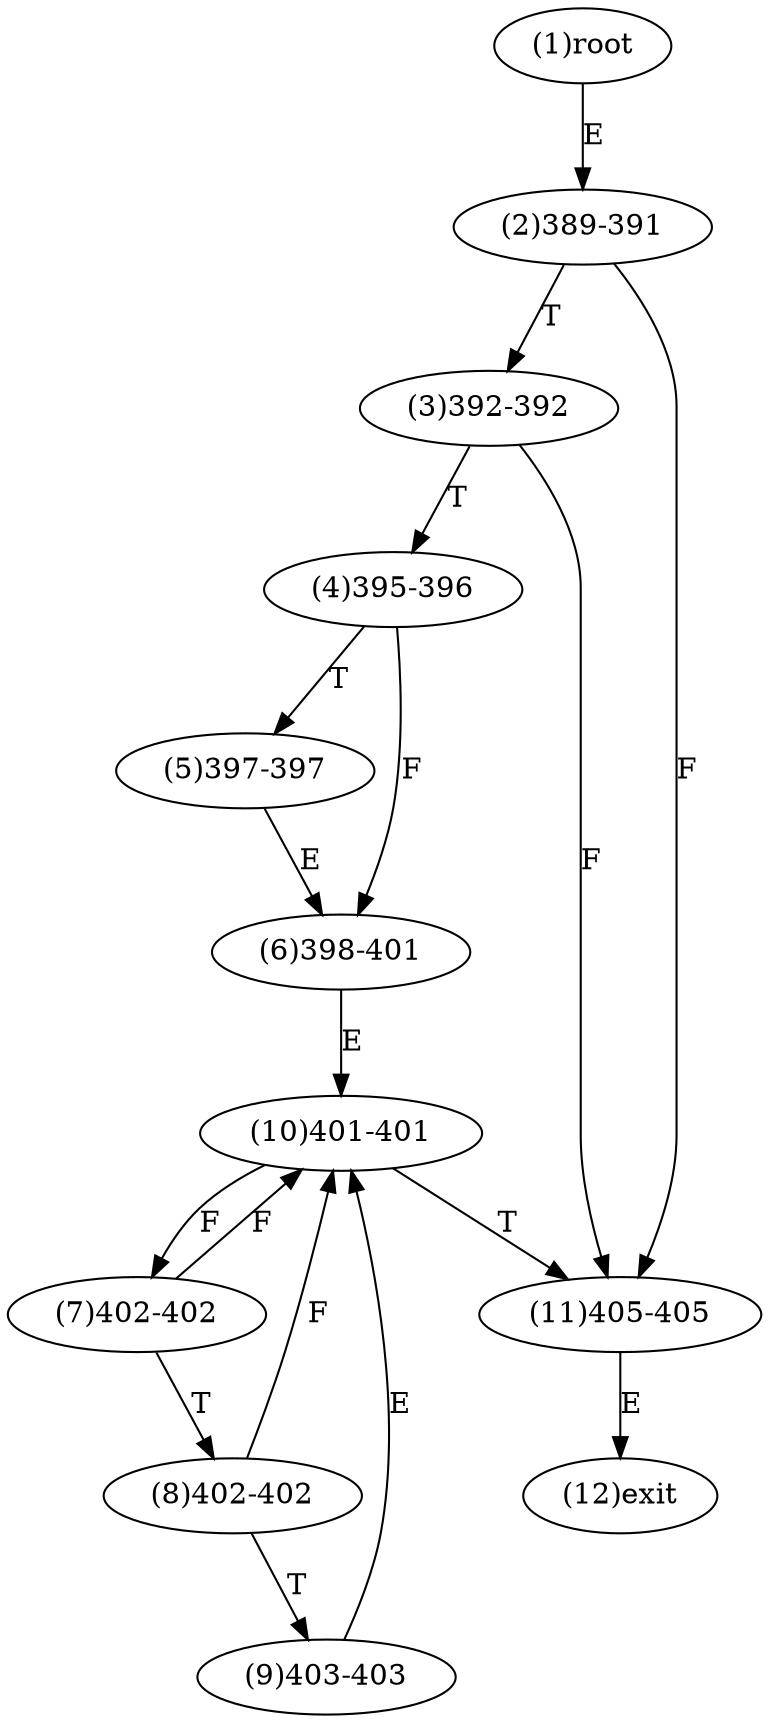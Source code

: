 digraph "" { 
1[ label="(1)root"];
2[ label="(2)389-391"];
3[ label="(3)392-392"];
4[ label="(4)395-396"];
5[ label="(5)397-397"];
6[ label="(6)398-401"];
7[ label="(7)402-402"];
8[ label="(8)402-402"];
9[ label="(9)403-403"];
10[ label="(10)401-401"];
11[ label="(11)405-405"];
12[ label="(12)exit"];
1->2[ label="E"];
2->11[ label="F"];
2->3[ label="T"];
3->11[ label="F"];
3->4[ label="T"];
4->6[ label="F"];
4->5[ label="T"];
5->6[ label="E"];
6->10[ label="E"];
7->10[ label="F"];
7->8[ label="T"];
8->10[ label="F"];
8->9[ label="T"];
9->10[ label="E"];
10->7[ label="F"];
10->11[ label="T"];
11->12[ label="E"];
}